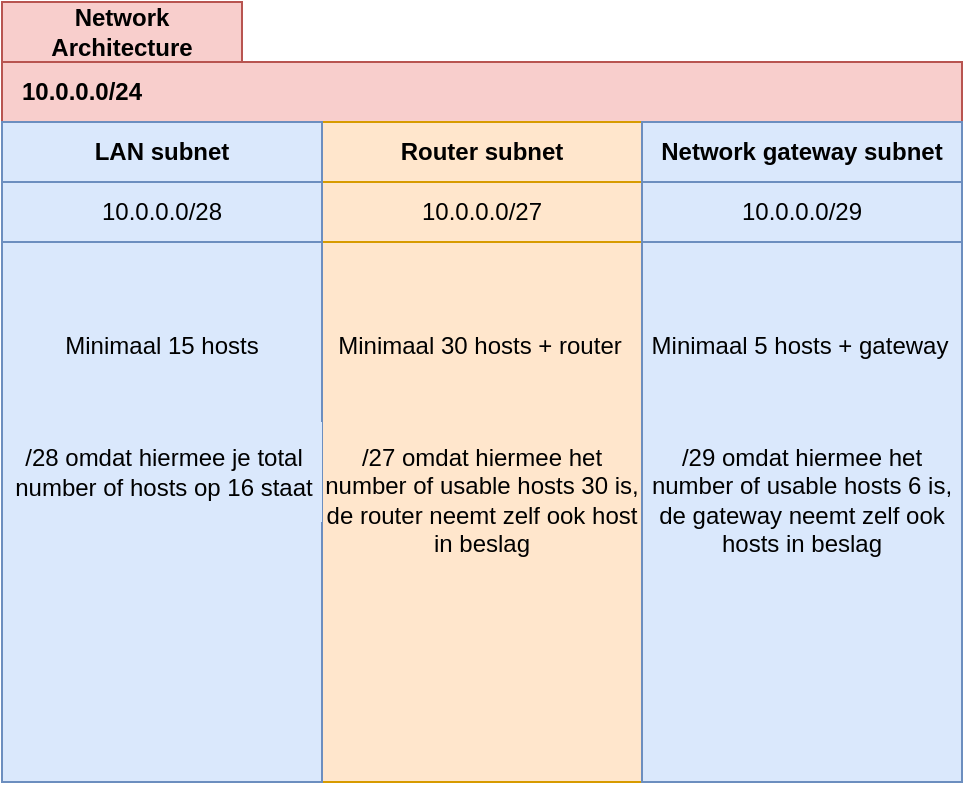 <mxfile version="22.0.8" type="device">
  <diagram name="Pagina-1" id="DlZvTtvGYwiaSzzIgSMs">
    <mxGraphModel dx="1194" dy="752" grid="0" gridSize="10" guides="1" tooltips="1" connect="1" arrows="1" fold="1" page="1" pageScale="1" pageWidth="827" pageHeight="1169" math="0" shadow="0">
      <root>
        <mxCell id="0" />
        <mxCell id="1" parent="0" />
        <mxCell id="sjbm00iA3tMHE1k8XqFr-25" value="" style="rounded=0;whiteSpace=wrap;html=1;fillColor=#ffe6cc;strokeColor=#d79b00;" vertex="1" parent="1">
          <mxGeometry x="280" y="180" width="160" height="300" as="geometry" />
        </mxCell>
        <mxCell id="sjbm00iA3tMHE1k8XqFr-40" value="" style="rounded=0;whiteSpace=wrap;html=1;fillColor=#dae8fc;strokeColor=#6c8ebf;" vertex="1" parent="1">
          <mxGeometry x="120" y="150" width="160" height="330" as="geometry" />
        </mxCell>
        <mxCell id="sjbm00iA3tMHE1k8XqFr-41" value="" style="rounded=0;whiteSpace=wrap;html=1;fillColor=#dae8fc;strokeColor=#6c8ebf;" vertex="1" parent="1">
          <mxGeometry x="440" y="150" width="160" height="330" as="geometry" />
        </mxCell>
        <mxCell id="sjbm00iA3tMHE1k8XqFr-39" value="" style="rounded=0;whiteSpace=wrap;html=1;" vertex="1" parent="1">
          <mxGeometry x="120" y="90" width="120" height="30" as="geometry" />
        </mxCell>
        <mxCell id="sjbm00iA3tMHE1k8XqFr-2" value="" style="rounded=0;whiteSpace=wrap;html=1;fillColor=#f8cecc;strokeColor=#b85450;" vertex="1" parent="1">
          <mxGeometry x="120" y="120" width="480" height="30" as="geometry" />
        </mxCell>
        <mxCell id="sjbm00iA3tMHE1k8XqFr-6" style="edgeStyle=orthogonalEdgeStyle;orthogonalLoop=1;jettySize=auto;html=1;exitX=0.5;exitY=1;exitDx=0;exitDy=0;fillColor=#dae8fc;strokeColor=#6c8ebf;" edge="1" parent="1">
          <mxGeometry relative="1" as="geometry">
            <mxPoint x="200" y="261" as="sourcePoint" />
            <mxPoint x="200" y="261" as="targetPoint" />
          </mxGeometry>
        </mxCell>
        <mxCell id="sjbm00iA3tMHE1k8XqFr-11" value="&lt;div&gt;10.0.0.0/24&lt;/div&gt;" style="text;html=1;strokeColor=none;fillColor=none;align=center;verticalAlign=middle;whiteSpace=wrap;rounded=0;fontStyle=1" vertex="1" parent="1">
          <mxGeometry x="130" y="120" width="60" height="30" as="geometry" />
        </mxCell>
        <mxCell id="sjbm00iA3tMHE1k8XqFr-14" value="" style="rounded=0;whiteSpace=wrap;html=1;fillColor=#dae8fc;strokeColor=#6c8ebf;" vertex="1" parent="1">
          <mxGeometry x="120" y="150" width="160" height="30" as="geometry" />
        </mxCell>
        <mxCell id="sjbm00iA3tMHE1k8XqFr-20" value="" style="rounded=0;whiteSpace=wrap;html=1;fillColor=#ffe6cc;strokeColor=#d79b00;" vertex="1" parent="1">
          <mxGeometry x="280" y="150" width="160" height="30" as="geometry" />
        </mxCell>
        <mxCell id="sjbm00iA3tMHE1k8XqFr-17" value="LAN subnet" style="text;html=1;strokeColor=#6c8ebf;fillColor=#dae8fc;align=center;verticalAlign=middle;whiteSpace=wrap;rounded=0;fontStyle=1" vertex="1" parent="1">
          <mxGeometry x="120" y="150" width="160" height="30" as="geometry" />
        </mxCell>
        <mxCell id="sjbm00iA3tMHE1k8XqFr-21" value="Router subnet" style="text;html=1;strokeColor=none;fillColor=none;align=center;verticalAlign=middle;whiteSpace=wrap;rounded=0;fontStyle=1" vertex="1" parent="1">
          <mxGeometry x="280" y="150" width="160" height="30" as="geometry" />
        </mxCell>
        <mxCell id="sjbm00iA3tMHE1k8XqFr-22" value="" style="rounded=0;whiteSpace=wrap;html=1;fillColor=#dae8fc;strokeColor=#6c8ebf;" vertex="1" parent="1">
          <mxGeometry x="440" y="150" width="160" height="30" as="geometry" />
        </mxCell>
        <mxCell id="sjbm00iA3tMHE1k8XqFr-23" value="Network gateway subnet" style="text;html=1;strokeColor=none;fillColor=none;align=center;verticalAlign=middle;whiteSpace=wrap;rounded=0;fontStyle=1" vertex="1" parent="1">
          <mxGeometry x="440" y="150" width="160" height="30" as="geometry" />
        </mxCell>
        <mxCell id="sjbm00iA3tMHE1k8XqFr-29" value="&lt;div&gt;10.0.0.0/27&lt;/div&gt;" style="text;html=1;strokeColor=#d79b00;fillColor=#ffe6cc;align=center;verticalAlign=middle;whiteSpace=wrap;rounded=0;" vertex="1" parent="1">
          <mxGeometry x="280" y="180" width="160" height="30" as="geometry" />
        </mxCell>
        <mxCell id="sjbm00iA3tMHE1k8XqFr-28" value="&lt;div&gt;10.0.0.0/28&lt;/div&gt;" style="text;html=1;strokeColor=#6c8ebf;fillColor=#dae8fc;align=center;verticalAlign=middle;whiteSpace=wrap;rounded=0;" vertex="1" parent="1">
          <mxGeometry x="120" y="180" width="160" height="30" as="geometry" />
        </mxCell>
        <mxCell id="sjbm00iA3tMHE1k8XqFr-31" value="Network Architecture" style="text;html=1;strokeColor=#b85450;fillColor=#f8cecc;align=center;verticalAlign=middle;whiteSpace=wrap;rounded=0;fontStyle=1" vertex="1" parent="1">
          <mxGeometry x="120" y="90" width="120" height="30" as="geometry" />
        </mxCell>
        <mxCell id="sjbm00iA3tMHE1k8XqFr-34" value="Minimaal 15 hosts" style="text;html=1;strokeColor=none;fillColor=#dae8fc;align=center;verticalAlign=middle;whiteSpace=wrap;rounded=0;" vertex="1" parent="1">
          <mxGeometry x="121" y="247" width="158" height="30" as="geometry" />
        </mxCell>
        <mxCell id="sjbm00iA3tMHE1k8XqFr-36" value="Minimaal 30 hosts + router" style="text;html=1;strokeColor=none;fillColor=none;align=center;verticalAlign=middle;whiteSpace=wrap;rounded=0;" vertex="1" parent="1">
          <mxGeometry x="279" y="247" width="160" height="30" as="geometry" />
        </mxCell>
        <mxCell id="sjbm00iA3tMHE1k8XqFr-38" value="Minimaal 5 hosts + gateway" style="text;html=1;strokeColor=none;fillColor=none;align=center;verticalAlign=middle;whiteSpace=wrap;rounded=0;" vertex="1" parent="1">
          <mxGeometry x="439" y="247" width="160" height="30" as="geometry" />
        </mxCell>
        <mxCell id="sjbm00iA3tMHE1k8XqFr-30" value="&lt;div&gt;10.0.0.0/29&lt;/div&gt;" style="text;html=1;strokeColor=#6c8ebf;fillColor=#dae8fc;align=center;verticalAlign=middle;whiteSpace=wrap;rounded=0;" vertex="1" parent="1">
          <mxGeometry x="440" y="180" width="160" height="30" as="geometry" />
        </mxCell>
        <mxCell id="sjbm00iA3tMHE1k8XqFr-46" style="edgeStyle=orthogonalEdgeStyle;orthogonalLoop=1;jettySize=auto;html=1;exitX=0.5;exitY=1;exitDx=0;exitDy=0;fillColor=#dae8fc;strokeColor=#6c8ebf;" edge="1" parent="1">
          <mxGeometry relative="1" as="geometry">
            <mxPoint x="201" y="328" as="sourcePoint" />
            <mxPoint x="201" y="328" as="targetPoint" />
          </mxGeometry>
        </mxCell>
        <mxCell id="sjbm00iA3tMHE1k8XqFr-47" value="/28 omdat hiermee je total number of hosts op 16 staat" style="text;html=1;strokeColor=none;fillColor=#dae8fc;align=center;verticalAlign=middle;whiteSpace=wrap;rounded=0;" vertex="1" parent="1">
          <mxGeometry x="122" y="300" width="158" height="50" as="geometry" />
        </mxCell>
        <mxCell id="sjbm00iA3tMHE1k8XqFr-48" value="&lt;div&gt;/27 omdat hiermee het number of usable hosts 30 is, de router neemt zelf ook host in beslag&lt;br&gt;&lt;/div&gt;" style="text;html=1;strokeColor=none;fillColor=none;align=center;verticalAlign=middle;whiteSpace=wrap;rounded=0;" vertex="1" parent="1">
          <mxGeometry x="280" y="314" width="160" height="50" as="geometry" />
        </mxCell>
        <mxCell id="sjbm00iA3tMHE1k8XqFr-49" value="/29 omdat hiermee het number of usable hosts 6 is, de gateway neemt zelf ook hosts in beslag" style="text;html=1;strokeColor=none;fillColor=none;align=center;verticalAlign=middle;whiteSpace=wrap;rounded=0;" vertex="1" parent="1">
          <mxGeometry x="440" y="314" width="160" height="50" as="geometry" />
        </mxCell>
      </root>
    </mxGraphModel>
  </diagram>
</mxfile>
